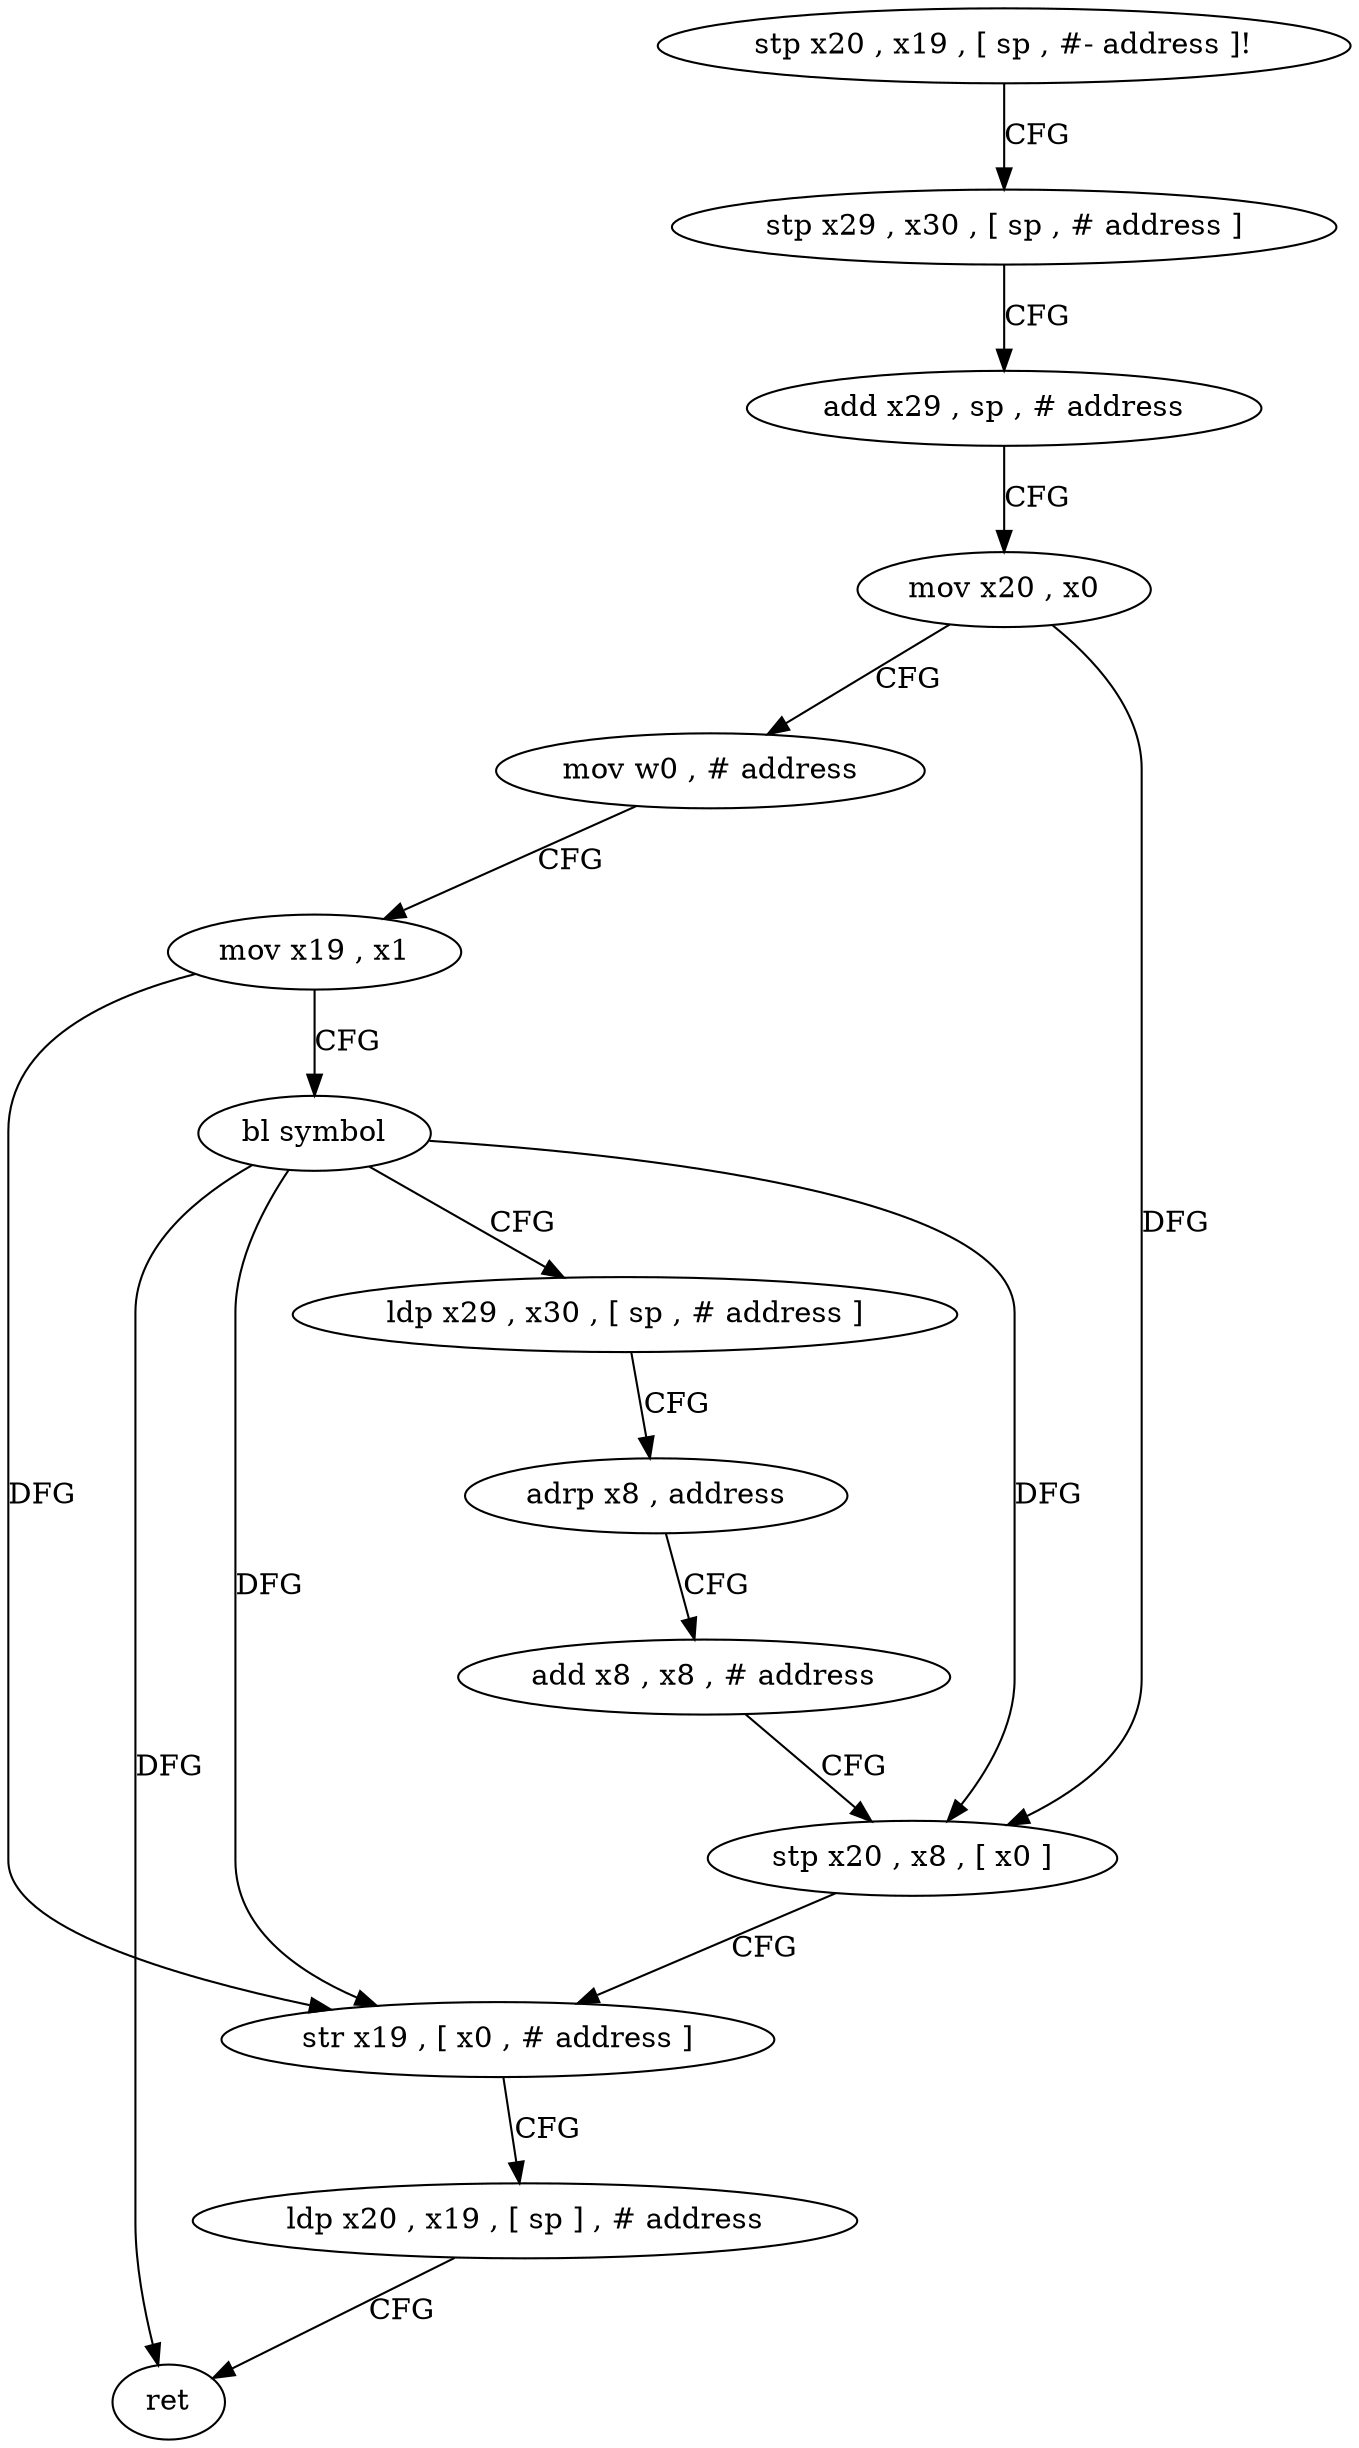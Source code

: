 digraph "func" {
"4223792" [label = "stp x20 , x19 , [ sp , #- address ]!" ]
"4223796" [label = "stp x29 , x30 , [ sp , # address ]" ]
"4223800" [label = "add x29 , sp , # address" ]
"4223804" [label = "mov x20 , x0" ]
"4223808" [label = "mov w0 , # address" ]
"4223812" [label = "mov x19 , x1" ]
"4223816" [label = "bl symbol" ]
"4223820" [label = "ldp x29 , x30 , [ sp , # address ]" ]
"4223824" [label = "adrp x8 , address" ]
"4223828" [label = "add x8 , x8 , # address" ]
"4223832" [label = "stp x20 , x8 , [ x0 ]" ]
"4223836" [label = "str x19 , [ x0 , # address ]" ]
"4223840" [label = "ldp x20 , x19 , [ sp ] , # address" ]
"4223844" [label = "ret" ]
"4223792" -> "4223796" [ label = "CFG" ]
"4223796" -> "4223800" [ label = "CFG" ]
"4223800" -> "4223804" [ label = "CFG" ]
"4223804" -> "4223808" [ label = "CFG" ]
"4223804" -> "4223832" [ label = "DFG" ]
"4223808" -> "4223812" [ label = "CFG" ]
"4223812" -> "4223816" [ label = "CFG" ]
"4223812" -> "4223836" [ label = "DFG" ]
"4223816" -> "4223820" [ label = "CFG" ]
"4223816" -> "4223832" [ label = "DFG" ]
"4223816" -> "4223836" [ label = "DFG" ]
"4223816" -> "4223844" [ label = "DFG" ]
"4223820" -> "4223824" [ label = "CFG" ]
"4223824" -> "4223828" [ label = "CFG" ]
"4223828" -> "4223832" [ label = "CFG" ]
"4223832" -> "4223836" [ label = "CFG" ]
"4223836" -> "4223840" [ label = "CFG" ]
"4223840" -> "4223844" [ label = "CFG" ]
}
